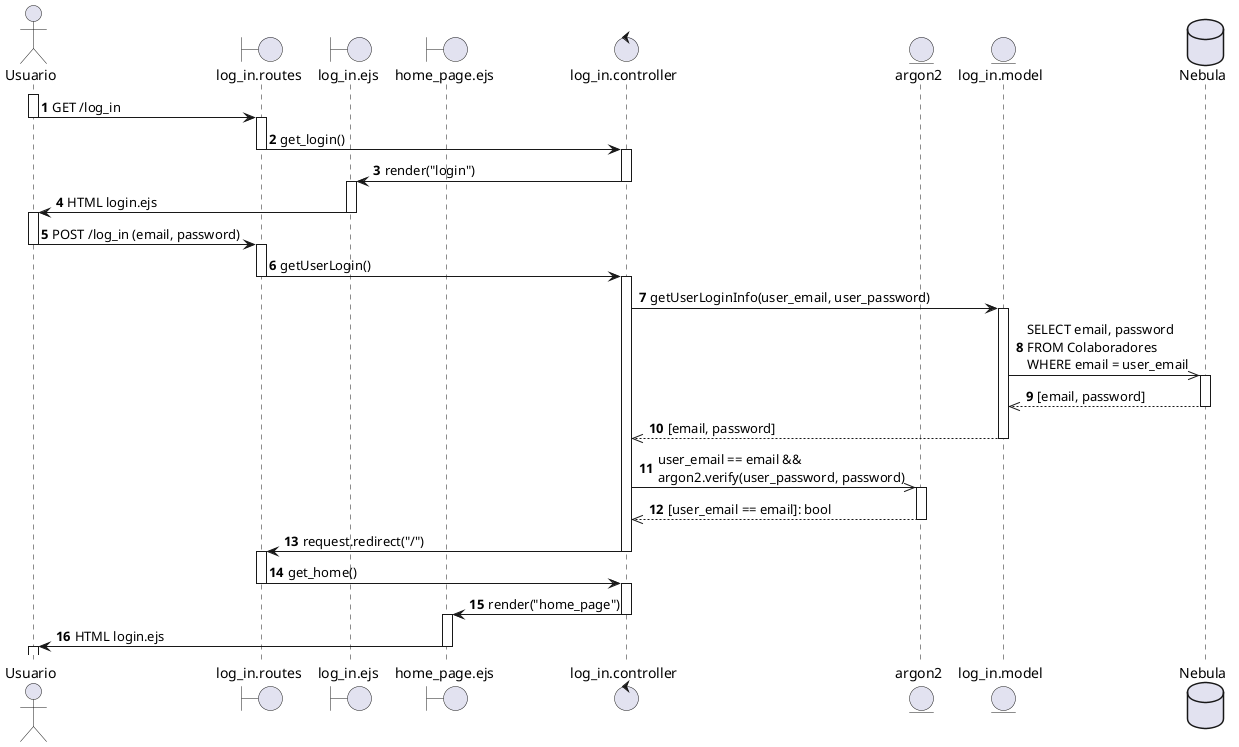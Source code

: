 @startuml Prueba
autonumber
actor Usuario as u
boundary log_in.routes as lgr
boundary log_in.ejs as lge
boundary home_page.ejs as h
control log_in.controller as lgc
entity argon2 as argon
entity log_in.model as lgm
database Nebula as db

activate u
u -> lgr : GET /log_in
deactivate u

activate lgr
lgr -> lgc : get_login()
deactivate lgr
activate lgc
lgc -> lge : render("login")
deactivate lgc
activate lge
lge -> u : HTML login.ejs
deactivate lge 

activate u
u -> lgr : POST /log_in (email, password)
deactivate u

activate lgr
lgr -> lgc : getUserLogin()
deactivate lgr

activate lgc
lgc -> lgm : getUserLoginInfo(user_email, user_password)
activate lgm
lgm ->> db : SELECT email, password \nFROM Colaboradores \nWHERE email = user_email
activate db
db -->> lgm : [email, password]
deactivate db
lgm -->> lgc : [email, password]
deactivate lgm
lgc ->> argon : user_email == email && \nargon2.verify(user_password, password)
activate argon
argon -->> lgc : [user_email == email]: bool
deactivate argon
lgc -> lgr : request.redirect("/")
deactivate lgc

activate lgr
lgr -> lgc : get_home()
deactivate lgr
activate lgc
lgc -> h : render("home_page")
deactivate lgc
activate h
h -> u : HTML login.ejs
deactivate h 


activate u

@enduml